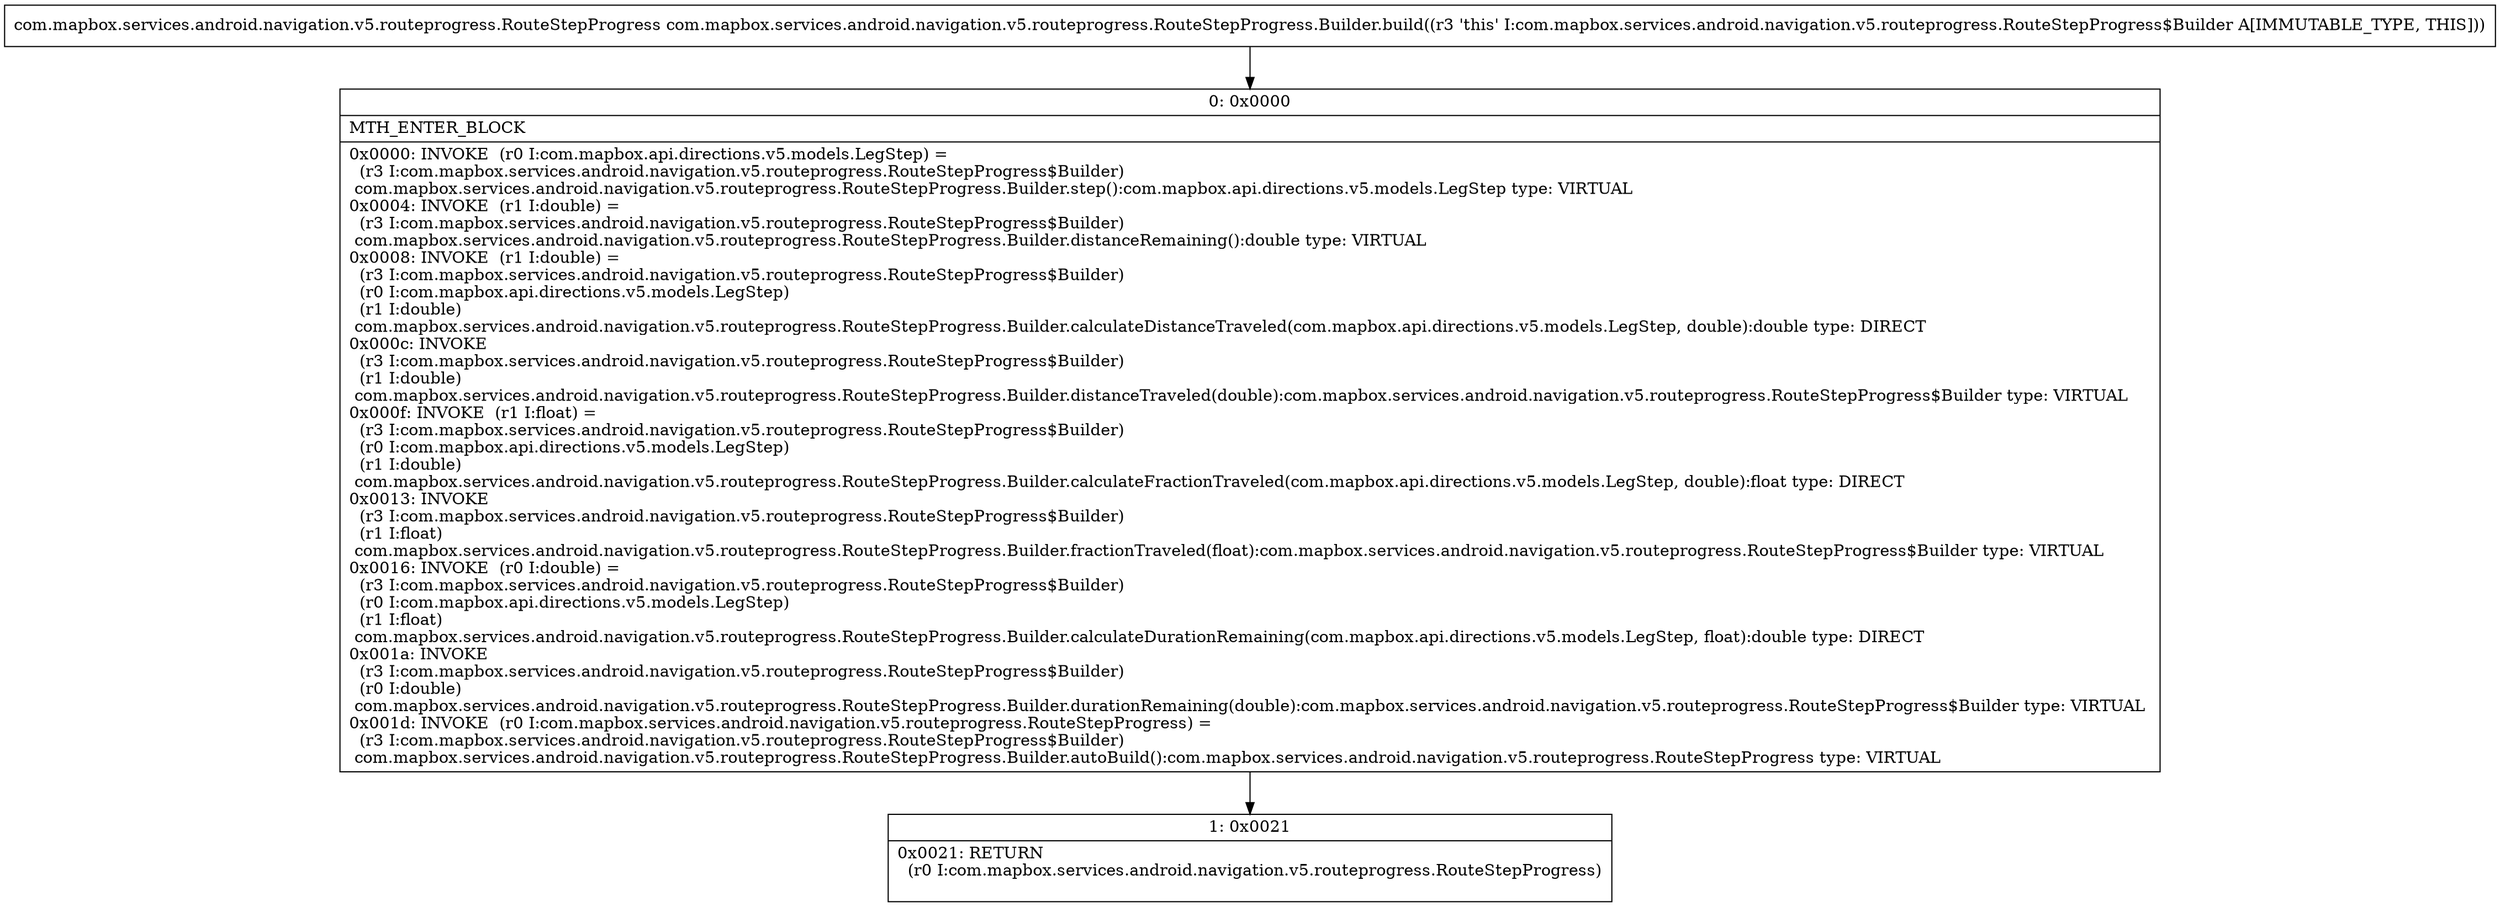 digraph "CFG forcom.mapbox.services.android.navigation.v5.routeprogress.RouteStepProgress.Builder.build()Lcom\/mapbox\/services\/android\/navigation\/v5\/routeprogress\/RouteStepProgress;" {
Node_0 [shape=record,label="{0\:\ 0x0000|MTH_ENTER_BLOCK\l|0x0000: INVOKE  (r0 I:com.mapbox.api.directions.v5.models.LegStep) = \l  (r3 I:com.mapbox.services.android.navigation.v5.routeprogress.RouteStepProgress$Builder)\l com.mapbox.services.android.navigation.v5.routeprogress.RouteStepProgress.Builder.step():com.mapbox.api.directions.v5.models.LegStep type: VIRTUAL \l0x0004: INVOKE  (r1 I:double) = \l  (r3 I:com.mapbox.services.android.navigation.v5.routeprogress.RouteStepProgress$Builder)\l com.mapbox.services.android.navigation.v5.routeprogress.RouteStepProgress.Builder.distanceRemaining():double type: VIRTUAL \l0x0008: INVOKE  (r1 I:double) = \l  (r3 I:com.mapbox.services.android.navigation.v5.routeprogress.RouteStepProgress$Builder)\l  (r0 I:com.mapbox.api.directions.v5.models.LegStep)\l  (r1 I:double)\l com.mapbox.services.android.navigation.v5.routeprogress.RouteStepProgress.Builder.calculateDistanceTraveled(com.mapbox.api.directions.v5.models.LegStep, double):double type: DIRECT \l0x000c: INVOKE  \l  (r3 I:com.mapbox.services.android.navigation.v5.routeprogress.RouteStepProgress$Builder)\l  (r1 I:double)\l com.mapbox.services.android.navigation.v5.routeprogress.RouteStepProgress.Builder.distanceTraveled(double):com.mapbox.services.android.navigation.v5.routeprogress.RouteStepProgress$Builder type: VIRTUAL \l0x000f: INVOKE  (r1 I:float) = \l  (r3 I:com.mapbox.services.android.navigation.v5.routeprogress.RouteStepProgress$Builder)\l  (r0 I:com.mapbox.api.directions.v5.models.LegStep)\l  (r1 I:double)\l com.mapbox.services.android.navigation.v5.routeprogress.RouteStepProgress.Builder.calculateFractionTraveled(com.mapbox.api.directions.v5.models.LegStep, double):float type: DIRECT \l0x0013: INVOKE  \l  (r3 I:com.mapbox.services.android.navigation.v5.routeprogress.RouteStepProgress$Builder)\l  (r1 I:float)\l com.mapbox.services.android.navigation.v5.routeprogress.RouteStepProgress.Builder.fractionTraveled(float):com.mapbox.services.android.navigation.v5.routeprogress.RouteStepProgress$Builder type: VIRTUAL \l0x0016: INVOKE  (r0 I:double) = \l  (r3 I:com.mapbox.services.android.navigation.v5.routeprogress.RouteStepProgress$Builder)\l  (r0 I:com.mapbox.api.directions.v5.models.LegStep)\l  (r1 I:float)\l com.mapbox.services.android.navigation.v5.routeprogress.RouteStepProgress.Builder.calculateDurationRemaining(com.mapbox.api.directions.v5.models.LegStep, float):double type: DIRECT \l0x001a: INVOKE  \l  (r3 I:com.mapbox.services.android.navigation.v5.routeprogress.RouteStepProgress$Builder)\l  (r0 I:double)\l com.mapbox.services.android.navigation.v5.routeprogress.RouteStepProgress.Builder.durationRemaining(double):com.mapbox.services.android.navigation.v5.routeprogress.RouteStepProgress$Builder type: VIRTUAL \l0x001d: INVOKE  (r0 I:com.mapbox.services.android.navigation.v5.routeprogress.RouteStepProgress) = \l  (r3 I:com.mapbox.services.android.navigation.v5.routeprogress.RouteStepProgress$Builder)\l com.mapbox.services.android.navigation.v5.routeprogress.RouteStepProgress.Builder.autoBuild():com.mapbox.services.android.navigation.v5.routeprogress.RouteStepProgress type: VIRTUAL \l}"];
Node_1 [shape=record,label="{1\:\ 0x0021|0x0021: RETURN  \l  (r0 I:com.mapbox.services.android.navigation.v5.routeprogress.RouteStepProgress)\l \l}"];
MethodNode[shape=record,label="{com.mapbox.services.android.navigation.v5.routeprogress.RouteStepProgress com.mapbox.services.android.navigation.v5.routeprogress.RouteStepProgress.Builder.build((r3 'this' I:com.mapbox.services.android.navigation.v5.routeprogress.RouteStepProgress$Builder A[IMMUTABLE_TYPE, THIS])) }"];
MethodNode -> Node_0;
Node_0 -> Node_1;
}


